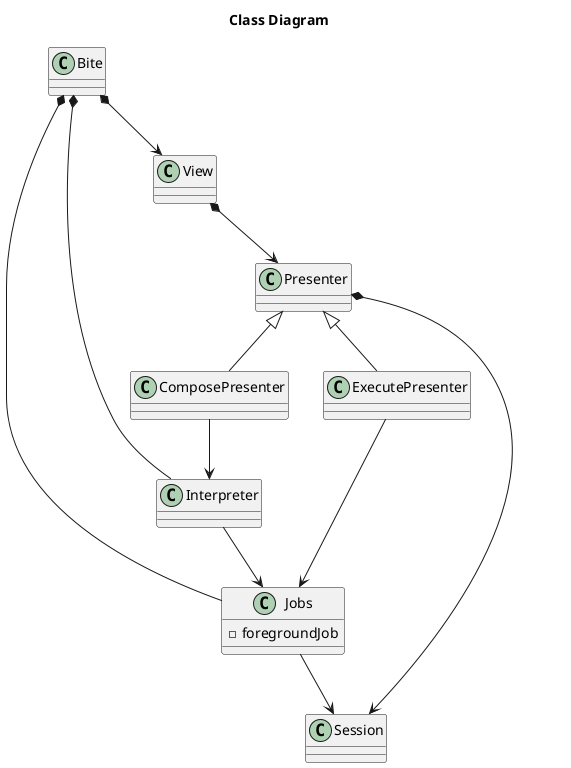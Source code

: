 @startuml

title Class Diagram

class Bite
class View
class Session
class Jobs {
 - foregroundJob
}
class Presenter
class Interpreter

class ComposePresenter
class ExecutePresenter

Presenter <|-- ComposePresenter
Presenter <|-- ExecutePresenter

Bite *--> View
Bite *-- Interpreter
Bite *-- Jobs

View *--> Presenter
Presenter *--> Session
ComposePresenter --> Interpreter

ExecutePresenter ---> Jobs

Interpreter --> Jobs

Jobs --> Session

@enduml

=====================

@startuml
title Thread Allocation

component Session

component Interpreter

[Presenter] *--> [Session]
[Bite] *-- [Interpreter]
[Bite] *-- [Jobs]
[Jobs] *---> [Job]
[Job] *--- Job_Thread
[Bite] *--> [View]
[View] *--> [Presenter]

Job --> Session
Interpreter --> Jobs

node "Main Thread" as Main_Thread {
  [Presenter]
  [Interpreter]
  interface "Session\n::view()" as Session_view
  interface "Interpreter\n::execute()" as Interpreter_execute
}

Presenter -( Session_view

component ComposePresenter
component ExecutePresenter
Presenter <|-- ComposePresenter
Presenter <|-- ExecutePresenter

ComposePresenter - Interpreter_execute
ComposePresenter --> Interpreter

ExecutePresenter --> Jobs

node "Job Thread" as Job_Thread {
  interface "Session\n::add_bytes()" as Session_add

  interface "Session\n::set_exit_code()" as Session_set_exit_code
}

Session_view -- Session
Session --( Session_add

Session --( Session_set_exit_code
Session_set_exit_code -- Job

[Job] -- Session_add

Interpreter_execute )-- Interpreter

Interpreter --> Session

@enduml

=====================

@startuml
title Drawing

View -> Presenter : display_line_iter()
Presenter -> Session : line_iter()
Session -> Presenter
hnote over Presenter : convert\nlines
Presenter -> View
hnote over View : draw\nlines
@enduml

=====================

@startuml
title Run Foreground Command

View -> Presenter : event_XXX()
Presenter -> Session : create_interaction()
Session -> Presenter : id

Presenter -> Interpreter : run_command()
Interpreter -> Jobs : create_job()
Jobs -> Job : new(id)
Job -> Child : spawn()
activate Child
Job -> Jobs
Jobs -> Interpreter
Interpreter -> Presenter
Presenter -> Presenter : Switch to\nExecuteCommandPresenter\nwith id
Presenter -> View

group Command runs
  ... Command produces no output ...
  group Next redraw
    Presenter -> Session : get_exit_code(id)
    Session -> Presenter : None
  end
  ... Command produces no output, then it does ...
  Job --> Session : add_bytes(id, text)
  ... Presenter is sending input to child ...
  Presenter -> Job : add_bytes()
  Job -> Child : write()
  Child -> Job
  Job -> Presenter
end

deactivate Child
Child --> Session : set_exit_code(id)

group Next redraw
  Presenter -> Session : get_exit_code(id)
  Session -> Presenter : Some(code)
  Presenter -> Presenter : Switch to\nComposeCommandPresenter
end

@enduml

=====================

@startuml
title Run Background Command

View -> Presenter : event_XXX()
Presenter -> Session : create_interaction()
Session -> Presenter : id

Presenter -> Interpreter : run_command()
Interpreter -> Jobs : create_job()
Jobs -> Job : new(id)
Job -> Child : spawn()
activate Child
Job -> Jobs
Jobs -> Interpreter
Interpreter -> Presenter
Presenter -> View

group Command runs
  ... Command produces no output ...
  group Next redraw
    Presenter -> Session : get_exit_code(id)
    Session -> Presenter : None
  end
  ... Command produces no output, then it does ...
  Job --> Session : add_line(id, text)
end

deactivate Child
Child --> Session : set_exit_code(id)

group Next redraw
  Presenter -> Session : get_exit_code(id)
  Session -> Presenter : Some(code)
end

@enduml
